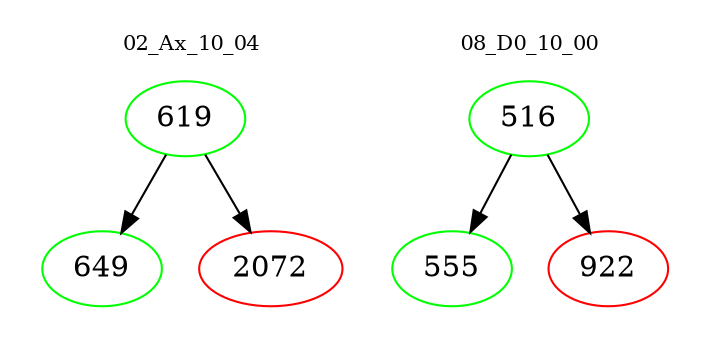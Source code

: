 digraph{
subgraph cluster_0 {
color = white
label = "02_Ax_10_04";
fontsize=10;
T0_619 [label="619", color="green"]
T0_619 -> T0_649 [color="black"]
T0_649 [label="649", color="green"]
T0_619 -> T0_2072 [color="black"]
T0_2072 [label="2072", color="red"]
}
subgraph cluster_1 {
color = white
label = "08_D0_10_00";
fontsize=10;
T1_516 [label="516", color="green"]
T1_516 -> T1_555 [color="black"]
T1_555 [label="555", color="green"]
T1_516 -> T1_922 [color="black"]
T1_922 [label="922", color="red"]
}
}
